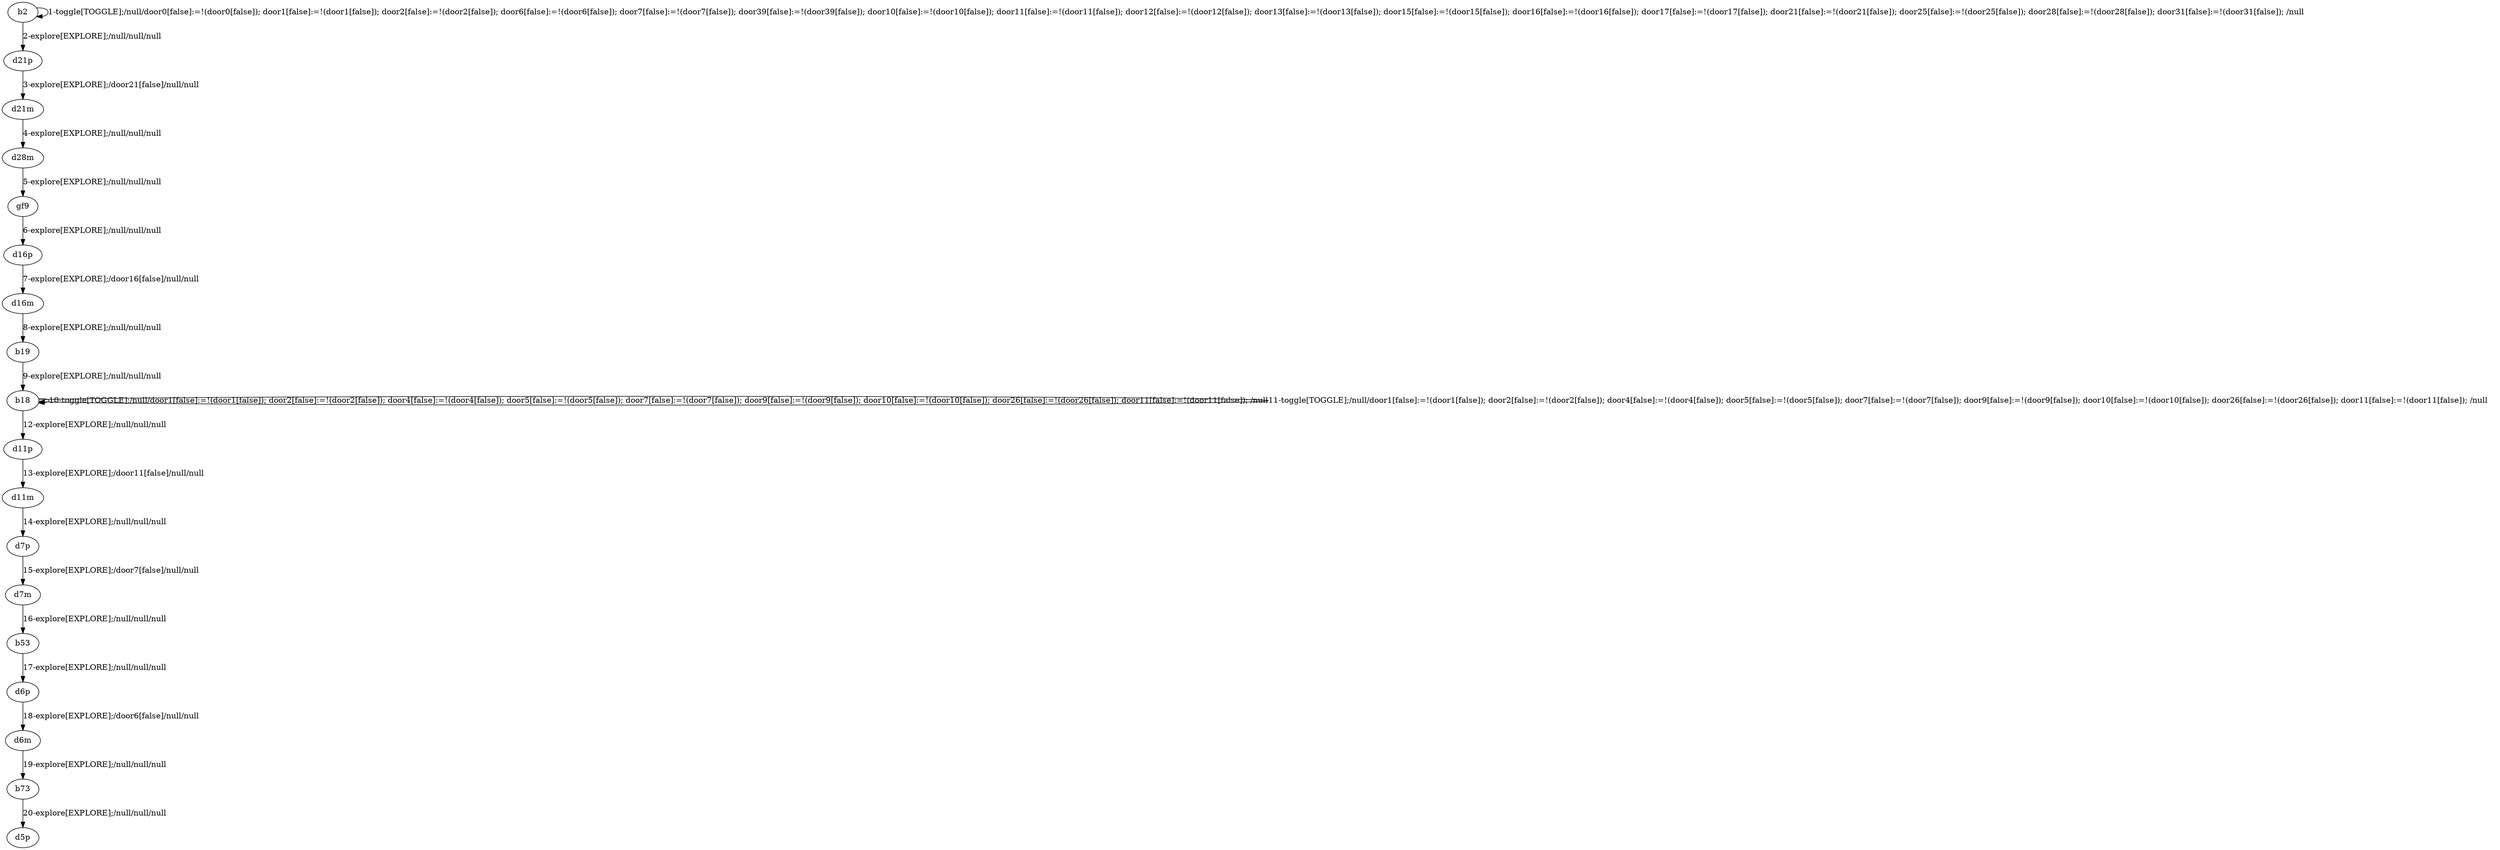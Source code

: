 # Total number of goals covered by this test: 1
# d16m --> b19

digraph g {
"b2" -> "b2" [label = "1-toggle[TOGGLE];/null/door0[false]:=!(door0[false]); door1[false]:=!(door1[false]); door2[false]:=!(door2[false]); door6[false]:=!(door6[false]); door7[false]:=!(door7[false]); door39[false]:=!(door39[false]); door10[false]:=!(door10[false]); door11[false]:=!(door11[false]); door12[false]:=!(door12[false]); door13[false]:=!(door13[false]); door15[false]:=!(door15[false]); door16[false]:=!(door16[false]); door17[false]:=!(door17[false]); door21[false]:=!(door21[false]); door25[false]:=!(door25[false]); door28[false]:=!(door28[false]); door31[false]:=!(door31[false]); /null"];
"b2" -> "d21p" [label = "2-explore[EXPLORE];/null/null/null"];
"d21p" -> "d21m" [label = "3-explore[EXPLORE];/door21[false]/null/null"];
"d21m" -> "d28m" [label = "4-explore[EXPLORE];/null/null/null"];
"d28m" -> "gf9" [label = "5-explore[EXPLORE];/null/null/null"];
"gf9" -> "d16p" [label = "6-explore[EXPLORE];/null/null/null"];
"d16p" -> "d16m" [label = "7-explore[EXPLORE];/door16[false]/null/null"];
"d16m" -> "b19" [label = "8-explore[EXPLORE];/null/null/null"];
"b19" -> "b18" [label = "9-explore[EXPLORE];/null/null/null"];
"b18" -> "b18" [label = "10-toggle[TOGGLE];/null/door1[false]:=!(door1[false]); door2[false]:=!(door2[false]); door4[false]:=!(door4[false]); door5[false]:=!(door5[false]); door7[false]:=!(door7[false]); door9[false]:=!(door9[false]); door10[false]:=!(door10[false]); door26[false]:=!(door26[false]); door11[false]:=!(door11[false]); /null"];
"b18" -> "b18" [label = "11-toggle[TOGGLE];/null/door1[false]:=!(door1[false]); door2[false]:=!(door2[false]); door4[false]:=!(door4[false]); door5[false]:=!(door5[false]); door7[false]:=!(door7[false]); door9[false]:=!(door9[false]); door10[false]:=!(door10[false]); door26[false]:=!(door26[false]); door11[false]:=!(door11[false]); /null"];
"b18" -> "d11p" [label = "12-explore[EXPLORE];/null/null/null"];
"d11p" -> "d11m" [label = "13-explore[EXPLORE];/door11[false]/null/null"];
"d11m" -> "d7p" [label = "14-explore[EXPLORE];/null/null/null"];
"d7p" -> "d7m" [label = "15-explore[EXPLORE];/door7[false]/null/null"];
"d7m" -> "b53" [label = "16-explore[EXPLORE];/null/null/null"];
"b53" -> "d6p" [label = "17-explore[EXPLORE];/null/null/null"];
"d6p" -> "d6m" [label = "18-explore[EXPLORE];/door6[false]/null/null"];
"d6m" -> "b73" [label = "19-explore[EXPLORE];/null/null/null"];
"b73" -> "d5p" [label = "20-explore[EXPLORE];/null/null/null"];
}